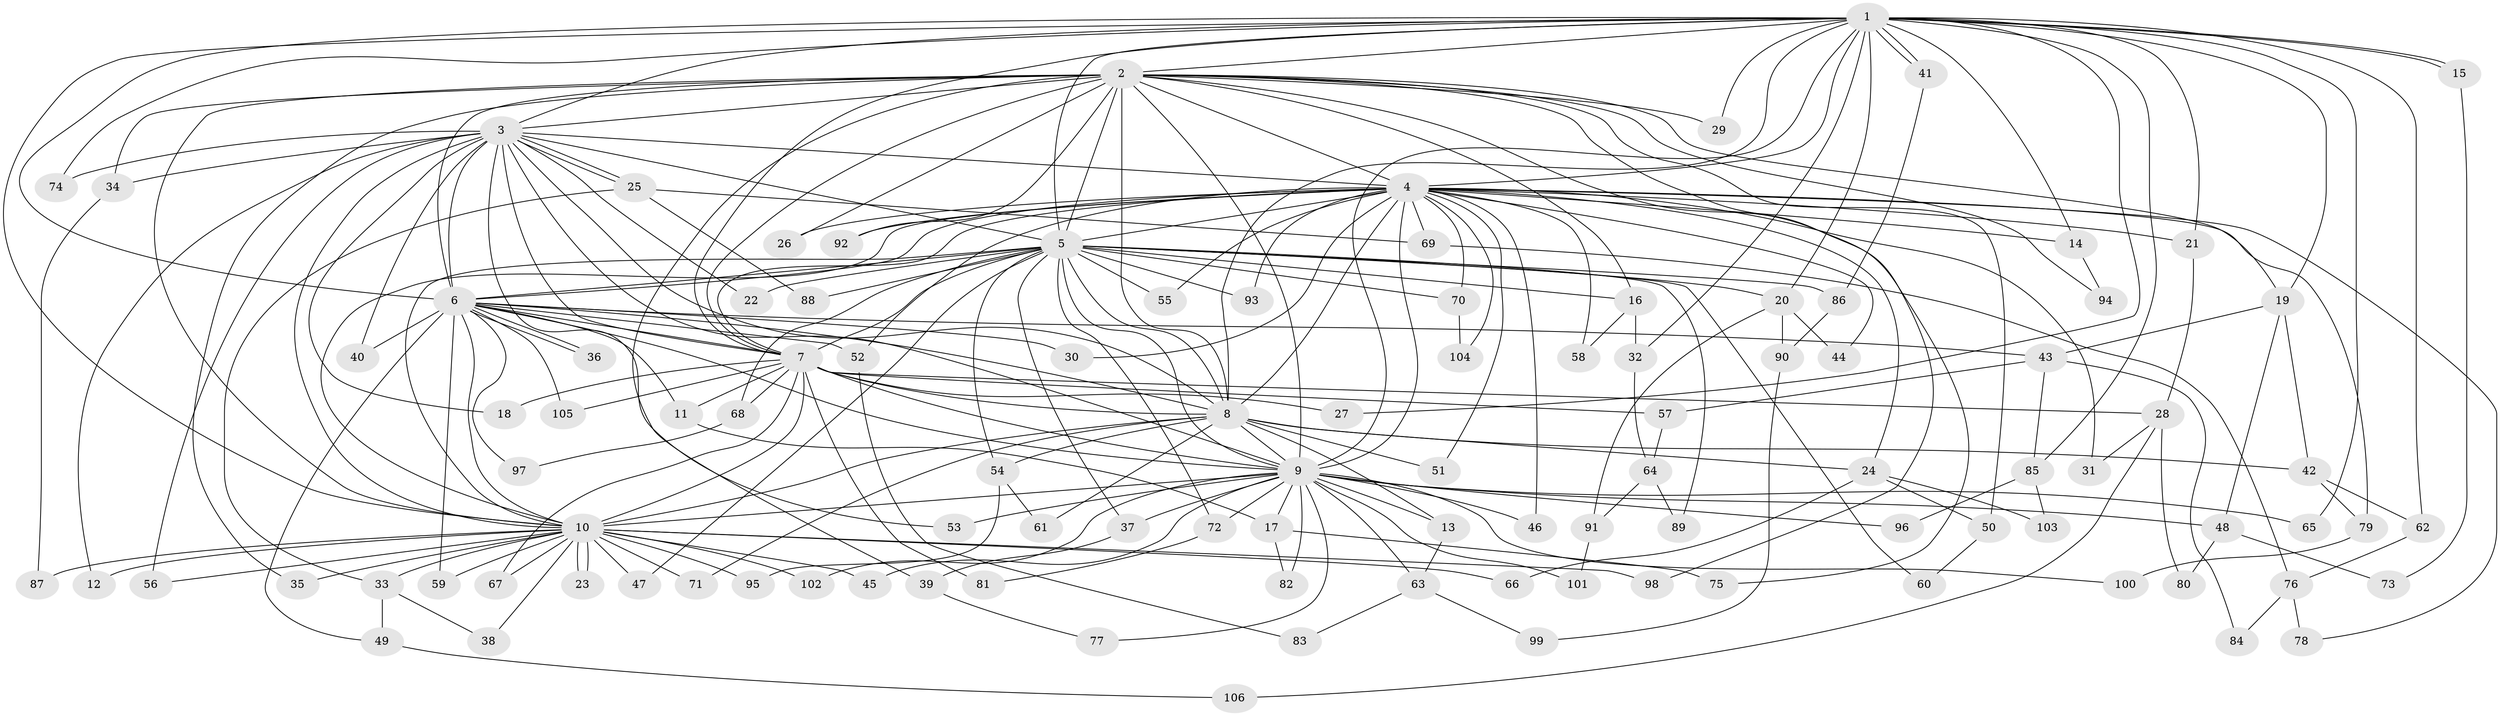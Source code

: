 // coarse degree distribution, {3: 0.33962264150943394, 5: 0.07547169811320754, 11: 0.018867924528301886, 2: 0.22641509433962265, 7: 0.018867924528301886, 6: 0.03773584905660377, 20: 0.05660377358490566, 1: 0.03773584905660377, 12: 0.018867924528301886, 21: 0.03773584905660377, 4: 0.09433962264150944, 16: 0.03773584905660377}
// Generated by graph-tools (version 1.1) at 2025/36/03/04/25 23:36:28]
// undirected, 106 vertices, 237 edges
graph export_dot {
  node [color=gray90,style=filled];
  1;
  2;
  3;
  4;
  5;
  6;
  7;
  8;
  9;
  10;
  11;
  12;
  13;
  14;
  15;
  16;
  17;
  18;
  19;
  20;
  21;
  22;
  23;
  24;
  25;
  26;
  27;
  28;
  29;
  30;
  31;
  32;
  33;
  34;
  35;
  36;
  37;
  38;
  39;
  40;
  41;
  42;
  43;
  44;
  45;
  46;
  47;
  48;
  49;
  50;
  51;
  52;
  53;
  54;
  55;
  56;
  57;
  58;
  59;
  60;
  61;
  62;
  63;
  64;
  65;
  66;
  67;
  68;
  69;
  70;
  71;
  72;
  73;
  74;
  75;
  76;
  77;
  78;
  79;
  80;
  81;
  82;
  83;
  84;
  85;
  86;
  87;
  88;
  89;
  90;
  91;
  92;
  93;
  94;
  95;
  96;
  97;
  98;
  99;
  100;
  101;
  102;
  103;
  104;
  105;
  106;
  1 -- 2;
  1 -- 3;
  1 -- 4;
  1 -- 5;
  1 -- 6;
  1 -- 7;
  1 -- 8;
  1 -- 9;
  1 -- 10;
  1 -- 14;
  1 -- 15;
  1 -- 15;
  1 -- 19;
  1 -- 20;
  1 -- 21;
  1 -- 27;
  1 -- 29;
  1 -- 32;
  1 -- 41;
  1 -- 41;
  1 -- 62;
  1 -- 65;
  1 -- 74;
  1 -- 85;
  2 -- 3;
  2 -- 4;
  2 -- 5;
  2 -- 6;
  2 -- 7;
  2 -- 8;
  2 -- 9;
  2 -- 10;
  2 -- 16;
  2 -- 19;
  2 -- 26;
  2 -- 29;
  2 -- 34;
  2 -- 35;
  2 -- 39;
  2 -- 50;
  2 -- 75;
  2 -- 92;
  2 -- 94;
  2 -- 98;
  3 -- 4;
  3 -- 5;
  3 -- 6;
  3 -- 7;
  3 -- 8;
  3 -- 9;
  3 -- 10;
  3 -- 12;
  3 -- 18;
  3 -- 22;
  3 -- 25;
  3 -- 25;
  3 -- 34;
  3 -- 40;
  3 -- 53;
  3 -- 56;
  3 -- 74;
  4 -- 5;
  4 -- 6;
  4 -- 7;
  4 -- 8;
  4 -- 9;
  4 -- 10;
  4 -- 14;
  4 -- 21;
  4 -- 24;
  4 -- 26;
  4 -- 30;
  4 -- 31;
  4 -- 44;
  4 -- 46;
  4 -- 51;
  4 -- 52;
  4 -- 55;
  4 -- 58;
  4 -- 69;
  4 -- 70;
  4 -- 78;
  4 -- 79;
  4 -- 92;
  4 -- 93;
  4 -- 104;
  5 -- 6;
  5 -- 7;
  5 -- 8;
  5 -- 9;
  5 -- 10;
  5 -- 16;
  5 -- 20;
  5 -- 22;
  5 -- 37;
  5 -- 47;
  5 -- 54;
  5 -- 55;
  5 -- 60;
  5 -- 68;
  5 -- 70;
  5 -- 72;
  5 -- 86;
  5 -- 88;
  5 -- 89;
  5 -- 93;
  6 -- 7;
  6 -- 8;
  6 -- 9;
  6 -- 10;
  6 -- 11;
  6 -- 30;
  6 -- 36;
  6 -- 36;
  6 -- 40;
  6 -- 43;
  6 -- 49;
  6 -- 52;
  6 -- 59;
  6 -- 97;
  6 -- 105;
  7 -- 8;
  7 -- 9;
  7 -- 10;
  7 -- 11;
  7 -- 18;
  7 -- 27;
  7 -- 28;
  7 -- 57;
  7 -- 67;
  7 -- 68;
  7 -- 81;
  7 -- 105;
  8 -- 9;
  8 -- 10;
  8 -- 13;
  8 -- 24;
  8 -- 42;
  8 -- 51;
  8 -- 54;
  8 -- 61;
  8 -- 71;
  9 -- 10;
  9 -- 13;
  9 -- 17;
  9 -- 37;
  9 -- 45;
  9 -- 46;
  9 -- 48;
  9 -- 53;
  9 -- 63;
  9 -- 65;
  9 -- 72;
  9 -- 77;
  9 -- 82;
  9 -- 96;
  9 -- 100;
  9 -- 101;
  9 -- 102;
  10 -- 12;
  10 -- 23;
  10 -- 23;
  10 -- 33;
  10 -- 35;
  10 -- 38;
  10 -- 45;
  10 -- 47;
  10 -- 56;
  10 -- 59;
  10 -- 66;
  10 -- 67;
  10 -- 71;
  10 -- 87;
  10 -- 95;
  10 -- 98;
  10 -- 102;
  11 -- 17;
  13 -- 63;
  14 -- 94;
  15 -- 73;
  16 -- 32;
  16 -- 58;
  17 -- 75;
  17 -- 82;
  19 -- 42;
  19 -- 43;
  19 -- 48;
  20 -- 44;
  20 -- 90;
  20 -- 91;
  21 -- 28;
  24 -- 50;
  24 -- 66;
  24 -- 103;
  25 -- 33;
  25 -- 69;
  25 -- 88;
  28 -- 31;
  28 -- 80;
  28 -- 106;
  32 -- 64;
  33 -- 38;
  33 -- 49;
  34 -- 87;
  37 -- 39;
  39 -- 77;
  41 -- 86;
  42 -- 62;
  42 -- 79;
  43 -- 57;
  43 -- 84;
  43 -- 85;
  48 -- 73;
  48 -- 80;
  49 -- 106;
  50 -- 60;
  52 -- 83;
  54 -- 61;
  54 -- 95;
  57 -- 64;
  62 -- 76;
  63 -- 83;
  63 -- 99;
  64 -- 89;
  64 -- 91;
  68 -- 97;
  69 -- 76;
  70 -- 104;
  72 -- 81;
  76 -- 78;
  76 -- 84;
  79 -- 100;
  85 -- 96;
  85 -- 103;
  86 -- 90;
  90 -- 99;
  91 -- 101;
}
